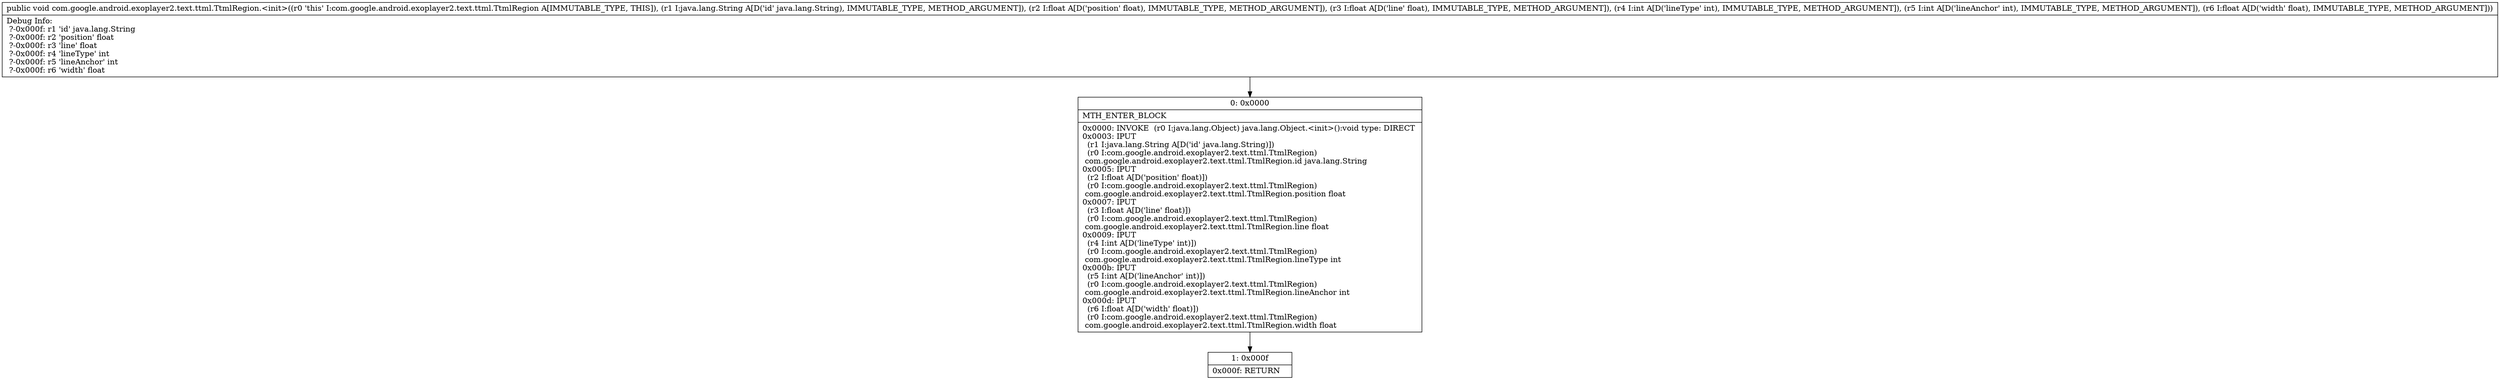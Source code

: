 digraph "CFG forcom.google.android.exoplayer2.text.ttml.TtmlRegion.\<init\>(Ljava\/lang\/String;FFIIF)V" {
Node_0 [shape=record,label="{0\:\ 0x0000|MTH_ENTER_BLOCK\l|0x0000: INVOKE  (r0 I:java.lang.Object) java.lang.Object.\<init\>():void type: DIRECT \l0x0003: IPUT  \l  (r1 I:java.lang.String A[D('id' java.lang.String)])\l  (r0 I:com.google.android.exoplayer2.text.ttml.TtmlRegion)\l com.google.android.exoplayer2.text.ttml.TtmlRegion.id java.lang.String \l0x0005: IPUT  \l  (r2 I:float A[D('position' float)])\l  (r0 I:com.google.android.exoplayer2.text.ttml.TtmlRegion)\l com.google.android.exoplayer2.text.ttml.TtmlRegion.position float \l0x0007: IPUT  \l  (r3 I:float A[D('line' float)])\l  (r0 I:com.google.android.exoplayer2.text.ttml.TtmlRegion)\l com.google.android.exoplayer2.text.ttml.TtmlRegion.line float \l0x0009: IPUT  \l  (r4 I:int A[D('lineType' int)])\l  (r0 I:com.google.android.exoplayer2.text.ttml.TtmlRegion)\l com.google.android.exoplayer2.text.ttml.TtmlRegion.lineType int \l0x000b: IPUT  \l  (r5 I:int A[D('lineAnchor' int)])\l  (r0 I:com.google.android.exoplayer2.text.ttml.TtmlRegion)\l com.google.android.exoplayer2.text.ttml.TtmlRegion.lineAnchor int \l0x000d: IPUT  \l  (r6 I:float A[D('width' float)])\l  (r0 I:com.google.android.exoplayer2.text.ttml.TtmlRegion)\l com.google.android.exoplayer2.text.ttml.TtmlRegion.width float \l}"];
Node_1 [shape=record,label="{1\:\ 0x000f|0x000f: RETURN   \l}"];
MethodNode[shape=record,label="{public void com.google.android.exoplayer2.text.ttml.TtmlRegion.\<init\>((r0 'this' I:com.google.android.exoplayer2.text.ttml.TtmlRegion A[IMMUTABLE_TYPE, THIS]), (r1 I:java.lang.String A[D('id' java.lang.String), IMMUTABLE_TYPE, METHOD_ARGUMENT]), (r2 I:float A[D('position' float), IMMUTABLE_TYPE, METHOD_ARGUMENT]), (r3 I:float A[D('line' float), IMMUTABLE_TYPE, METHOD_ARGUMENT]), (r4 I:int A[D('lineType' int), IMMUTABLE_TYPE, METHOD_ARGUMENT]), (r5 I:int A[D('lineAnchor' int), IMMUTABLE_TYPE, METHOD_ARGUMENT]), (r6 I:float A[D('width' float), IMMUTABLE_TYPE, METHOD_ARGUMENT]))  | Debug Info:\l  ?\-0x000f: r1 'id' java.lang.String\l  ?\-0x000f: r2 'position' float\l  ?\-0x000f: r3 'line' float\l  ?\-0x000f: r4 'lineType' int\l  ?\-0x000f: r5 'lineAnchor' int\l  ?\-0x000f: r6 'width' float\l}"];
MethodNode -> Node_0;
Node_0 -> Node_1;
}

